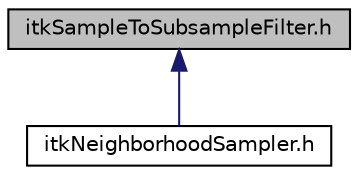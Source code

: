 digraph "itkSampleToSubsampleFilter.h"
{
 // LATEX_PDF_SIZE
  edge [fontname="Helvetica",fontsize="10",labelfontname="Helvetica",labelfontsize="10"];
  node [fontname="Helvetica",fontsize="10",shape=record];
  Node1 [label="itkSampleToSubsampleFilter.h",height=0.2,width=0.4,color="black", fillcolor="grey75", style="filled", fontcolor="black",tooltip=" "];
  Node1 -> Node2 [dir="back",color="midnightblue",fontsize="10",style="solid",fontname="Helvetica"];
  Node2 [label="itkNeighborhoodSampler.h",height=0.2,width=0.4,color="black", fillcolor="white", style="filled",URL="$itkNeighborhoodSampler_8h.html",tooltip=" "];
}

